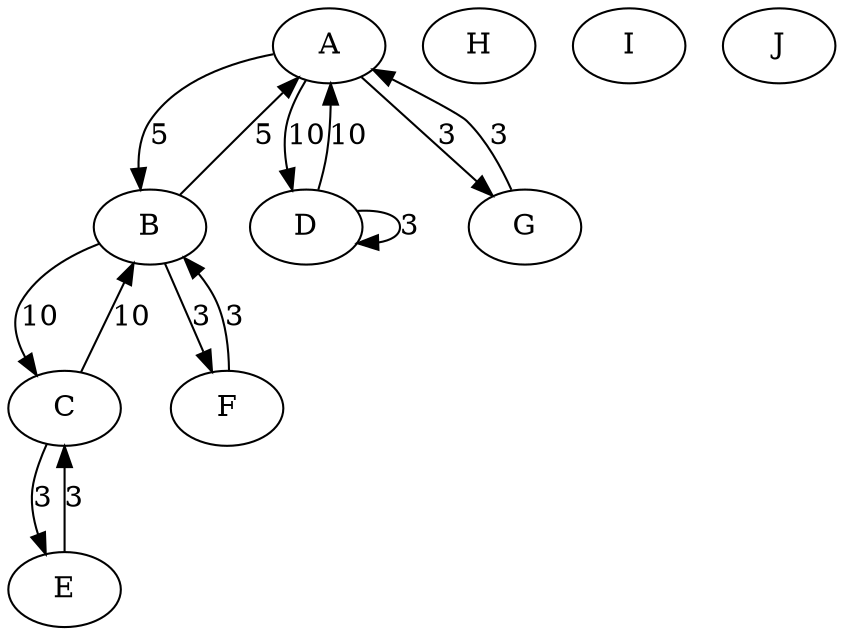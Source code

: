 digraph G {
A
A -> B [ label="5" ];
A -> D [ label="10" ];
A -> G [ label="3" ];
B
B -> A [ label="5" ];
B -> C [ label="10" ];
B -> F [ label="3" ];
C
C -> B [ label="10" ];
C -> E [ label="3" ];
D
D -> A [ label="10" ];
D -> D [ label="3" ];
E
E -> C [ label="3" ];
F
F -> B [ label="3" ];
G
G -> A [ label="3" ];
H
I
J
}